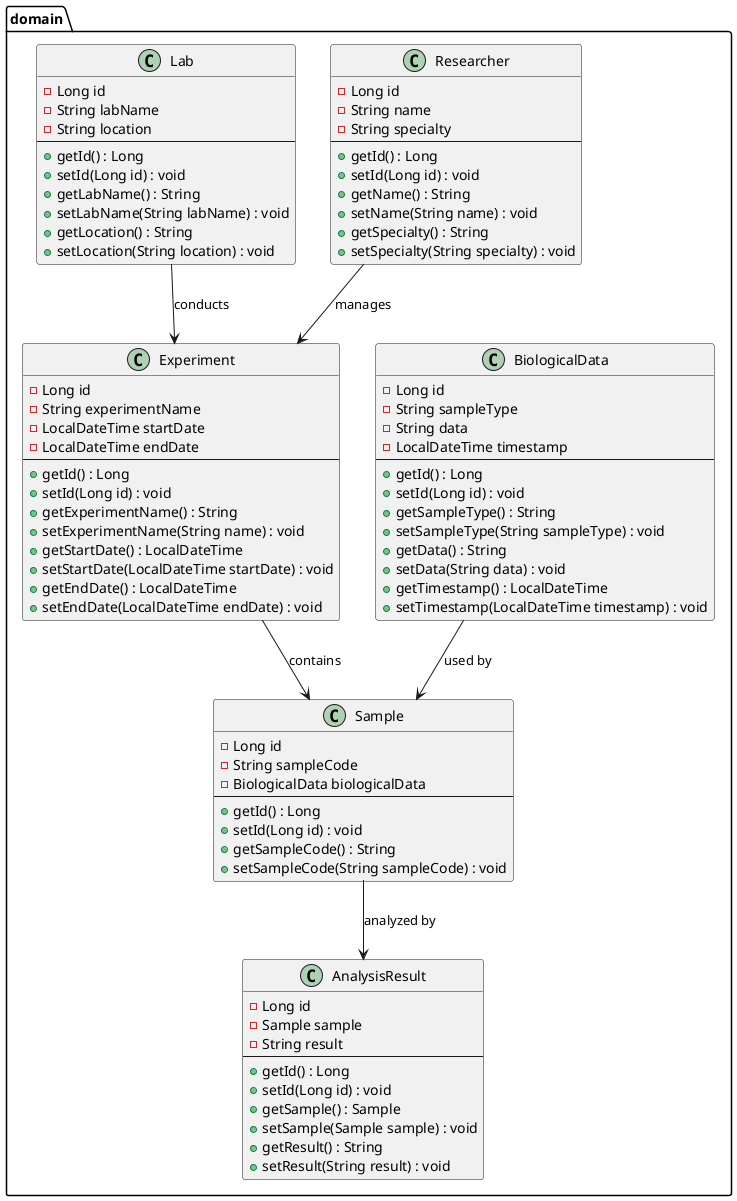 @startuml
package domain {

  class BiologicalData {
    - Long id
    - String sampleType
    - String data
    - LocalDateTime timestamp
    --
    + getId() : Long
    + setId(Long id) : void
    + getSampleType() : String
    + setSampleType(String sampleType) : void
    + getData() : String
    + setData(String data) : void
    + getTimestamp() : LocalDateTime
    + setTimestamp(LocalDateTime timestamp) : void
  }

  class Experiment {
    - Long id
    - String experimentName
    - LocalDateTime startDate
    - LocalDateTime endDate
    --
    + getId() : Long
    + setId(Long id) : void
    + getExperimentName() : String
    + setExperimentName(String name) : void
    + getStartDate() : LocalDateTime
    + setStartDate(LocalDateTime startDate) : void
    + getEndDate() : LocalDateTime
    + setEndDate(LocalDateTime endDate) : void
  }

  class Sample {
    - Long id
    - String sampleCode
    - BiologicalData biologicalData
    --
    + getId() : Long
    + setId(Long id) : void
    + getSampleCode() : String
    + setSampleCode(String sampleCode) : void
  }

  class Researcher {
    - Long id
    - String name
    - String specialty
    --
    + getId() : Long
    + setId(Long id) : void
    + getName() : String
    + setName(String name) : void
    + getSpecialty() : String
    + setSpecialty(String specialty) : void
  }

  class AnalysisResult {
    - Long id
    - Sample sample
    - String result
    --
    + getId() : Long
    + setId(Long id) : void
    + getSample() : Sample
    + setSample(Sample sample) : void
    + getResult() : String
    + setResult(String result) : void
  }

  class Lab {
    - Long id
    - String labName
    - String location
    --
    + getId() : Long
    + setId(Long id) : void
    + getLabName() : String
    + setLabName(String labName) : void
    + getLocation() : String
    + setLocation(String location) : void
  }

}

BiologicalData --> Sample : used by
Sample --> AnalysisResult : analyzed by
Experiment --> Sample : contains

Researcher --> Experiment : manages
Lab --> Experiment : conducts

@enduml
